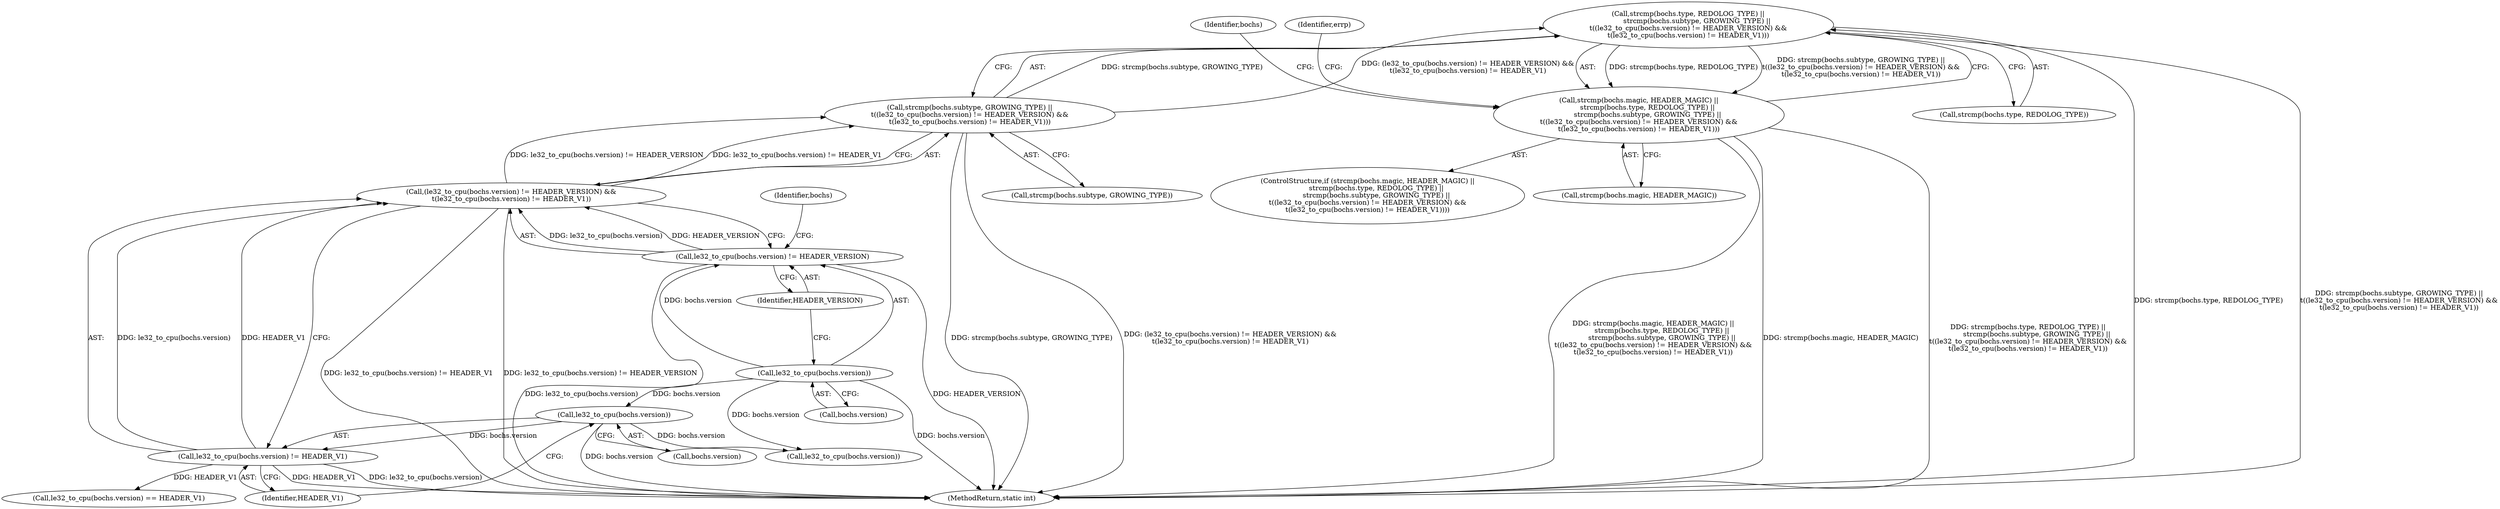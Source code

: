 digraph "0_qemu_e3737b820b45e54b059656dc3f914f895ac7a88b@API" {
"1000150" [label="(Call,strcmp(bochs.type, REDOLOG_TYPE) ||\n        strcmp(bochs.subtype, GROWING_TYPE) ||\n\t((le32_to_cpu(bochs.version) != HEADER_VERSION) &&\n\t(le32_to_cpu(bochs.version) != HEADER_V1)))"];
"1000156" [label="(Call,strcmp(bochs.subtype, GROWING_TYPE) ||\n\t((le32_to_cpu(bochs.version) != HEADER_VERSION) &&\n\t(le32_to_cpu(bochs.version) != HEADER_V1)))"];
"1000162" [label="(Call,(le32_to_cpu(bochs.version) != HEADER_VERSION) &&\n\t(le32_to_cpu(bochs.version) != HEADER_V1))"];
"1000163" [label="(Call,le32_to_cpu(bochs.version) != HEADER_VERSION)"];
"1000164" [label="(Call,le32_to_cpu(bochs.version))"];
"1000169" [label="(Call,le32_to_cpu(bochs.version) != HEADER_V1)"];
"1000170" [label="(Call,le32_to_cpu(bochs.version))"];
"1000144" [label="(Call,strcmp(bochs.magic, HEADER_MAGIC) ||\n        strcmp(bochs.type, REDOLOG_TYPE) ||\n        strcmp(bochs.subtype, GROWING_TYPE) ||\n\t((le32_to_cpu(bochs.version) != HEADER_VERSION) &&\n\t(le32_to_cpu(bochs.version) != HEADER_V1)))"];
"1000164" [label="(Call,le32_to_cpu(bochs.version))"];
"1000163" [label="(Call,le32_to_cpu(bochs.version) != HEADER_VERSION)"];
"1000184" [label="(Call,le32_to_cpu(bochs.version))"];
"1000171" [label="(Call,bochs.version)"];
"1000183" [label="(Call,le32_to_cpu(bochs.version) == HEADER_V1)"];
"1000186" [label="(Identifier,bochs)"];
"1000169" [label="(Call,le32_to_cpu(bochs.version) != HEADER_V1)"];
"1000156" [label="(Call,strcmp(bochs.subtype, GROWING_TYPE) ||\n\t((le32_to_cpu(bochs.version) != HEADER_VERSION) &&\n\t(le32_to_cpu(bochs.version) != HEADER_V1)))"];
"1000151" [label="(Call,strcmp(bochs.type, REDOLOG_TYPE))"];
"1000150" [label="(Call,strcmp(bochs.type, REDOLOG_TYPE) ||\n        strcmp(bochs.subtype, GROWING_TYPE) ||\n\t((le32_to_cpu(bochs.version) != HEADER_VERSION) &&\n\t(le32_to_cpu(bochs.version) != HEADER_V1)))"];
"1000162" [label="(Call,(le32_to_cpu(bochs.version) != HEADER_VERSION) &&\n\t(le32_to_cpu(bochs.version) != HEADER_V1))"];
"1000172" [label="(Identifier,bochs)"];
"1000165" [label="(Call,bochs.version)"];
"1000145" [label="(Call,strcmp(bochs.magic, HEADER_MAGIC))"];
"1000170" [label="(Call,le32_to_cpu(bochs.version))"];
"1000174" [label="(Identifier,HEADER_V1)"];
"1000168" [label="(Identifier,HEADER_VERSION)"];
"1000157" [label="(Call,strcmp(bochs.subtype, GROWING_TYPE))"];
"1000177" [label="(Identifier,errp)"];
"1000144" [label="(Call,strcmp(bochs.magic, HEADER_MAGIC) ||\n        strcmp(bochs.type, REDOLOG_TYPE) ||\n        strcmp(bochs.subtype, GROWING_TYPE) ||\n\t((le32_to_cpu(bochs.version) != HEADER_VERSION) &&\n\t(le32_to_cpu(bochs.version) != HEADER_V1)))"];
"1000449" [label="(MethodReturn,static int)"];
"1000143" [label="(ControlStructure,if (strcmp(bochs.magic, HEADER_MAGIC) ||\n        strcmp(bochs.type, REDOLOG_TYPE) ||\n        strcmp(bochs.subtype, GROWING_TYPE) ||\n\t((le32_to_cpu(bochs.version) != HEADER_VERSION) &&\n\t(le32_to_cpu(bochs.version) != HEADER_V1))))"];
"1000150" -> "1000144"  [label="AST: "];
"1000150" -> "1000151"  [label="CFG: "];
"1000150" -> "1000156"  [label="CFG: "];
"1000151" -> "1000150"  [label="AST: "];
"1000156" -> "1000150"  [label="AST: "];
"1000144" -> "1000150"  [label="CFG: "];
"1000150" -> "1000449"  [label="DDG: strcmp(bochs.type, REDOLOG_TYPE)"];
"1000150" -> "1000449"  [label="DDG: strcmp(bochs.subtype, GROWING_TYPE) ||\n\t((le32_to_cpu(bochs.version) != HEADER_VERSION) &&\n\t(le32_to_cpu(bochs.version) != HEADER_V1))"];
"1000150" -> "1000144"  [label="DDG: strcmp(bochs.type, REDOLOG_TYPE)"];
"1000150" -> "1000144"  [label="DDG: strcmp(bochs.subtype, GROWING_TYPE) ||\n\t((le32_to_cpu(bochs.version) != HEADER_VERSION) &&\n\t(le32_to_cpu(bochs.version) != HEADER_V1))"];
"1000156" -> "1000150"  [label="DDG: strcmp(bochs.subtype, GROWING_TYPE)"];
"1000156" -> "1000150"  [label="DDG: (le32_to_cpu(bochs.version) != HEADER_VERSION) &&\n\t(le32_to_cpu(bochs.version) != HEADER_V1)"];
"1000156" -> "1000157"  [label="CFG: "];
"1000156" -> "1000162"  [label="CFG: "];
"1000157" -> "1000156"  [label="AST: "];
"1000162" -> "1000156"  [label="AST: "];
"1000156" -> "1000449"  [label="DDG: strcmp(bochs.subtype, GROWING_TYPE)"];
"1000156" -> "1000449"  [label="DDG: (le32_to_cpu(bochs.version) != HEADER_VERSION) &&\n\t(le32_to_cpu(bochs.version) != HEADER_V1)"];
"1000162" -> "1000156"  [label="DDG: le32_to_cpu(bochs.version) != HEADER_VERSION"];
"1000162" -> "1000156"  [label="DDG: le32_to_cpu(bochs.version) != HEADER_V1"];
"1000162" -> "1000163"  [label="CFG: "];
"1000162" -> "1000169"  [label="CFG: "];
"1000163" -> "1000162"  [label="AST: "];
"1000169" -> "1000162"  [label="AST: "];
"1000162" -> "1000449"  [label="DDG: le32_to_cpu(bochs.version) != HEADER_V1"];
"1000162" -> "1000449"  [label="DDG: le32_to_cpu(bochs.version) != HEADER_VERSION"];
"1000163" -> "1000162"  [label="DDG: le32_to_cpu(bochs.version)"];
"1000163" -> "1000162"  [label="DDG: HEADER_VERSION"];
"1000169" -> "1000162"  [label="DDG: le32_to_cpu(bochs.version)"];
"1000169" -> "1000162"  [label="DDG: HEADER_V1"];
"1000163" -> "1000168"  [label="CFG: "];
"1000164" -> "1000163"  [label="AST: "];
"1000168" -> "1000163"  [label="AST: "];
"1000172" -> "1000163"  [label="CFG: "];
"1000163" -> "1000449"  [label="DDG: HEADER_VERSION"];
"1000163" -> "1000449"  [label="DDG: le32_to_cpu(bochs.version)"];
"1000164" -> "1000163"  [label="DDG: bochs.version"];
"1000164" -> "1000165"  [label="CFG: "];
"1000165" -> "1000164"  [label="AST: "];
"1000168" -> "1000164"  [label="CFG: "];
"1000164" -> "1000449"  [label="DDG: bochs.version"];
"1000164" -> "1000170"  [label="DDG: bochs.version"];
"1000164" -> "1000184"  [label="DDG: bochs.version"];
"1000169" -> "1000174"  [label="CFG: "];
"1000170" -> "1000169"  [label="AST: "];
"1000174" -> "1000169"  [label="AST: "];
"1000169" -> "1000449"  [label="DDG: le32_to_cpu(bochs.version)"];
"1000169" -> "1000449"  [label="DDG: HEADER_V1"];
"1000170" -> "1000169"  [label="DDG: bochs.version"];
"1000169" -> "1000183"  [label="DDG: HEADER_V1"];
"1000170" -> "1000171"  [label="CFG: "];
"1000171" -> "1000170"  [label="AST: "];
"1000174" -> "1000170"  [label="CFG: "];
"1000170" -> "1000449"  [label="DDG: bochs.version"];
"1000170" -> "1000184"  [label="DDG: bochs.version"];
"1000144" -> "1000143"  [label="AST: "];
"1000144" -> "1000145"  [label="CFG: "];
"1000145" -> "1000144"  [label="AST: "];
"1000177" -> "1000144"  [label="CFG: "];
"1000186" -> "1000144"  [label="CFG: "];
"1000144" -> "1000449"  [label="DDG: strcmp(bochs.magic, HEADER_MAGIC) ||\n        strcmp(bochs.type, REDOLOG_TYPE) ||\n        strcmp(bochs.subtype, GROWING_TYPE) ||\n\t((le32_to_cpu(bochs.version) != HEADER_VERSION) &&\n\t(le32_to_cpu(bochs.version) != HEADER_V1))"];
"1000144" -> "1000449"  [label="DDG: strcmp(bochs.magic, HEADER_MAGIC)"];
"1000144" -> "1000449"  [label="DDG: strcmp(bochs.type, REDOLOG_TYPE) ||\n        strcmp(bochs.subtype, GROWING_TYPE) ||\n\t((le32_to_cpu(bochs.version) != HEADER_VERSION) &&\n\t(le32_to_cpu(bochs.version) != HEADER_V1))"];
}
